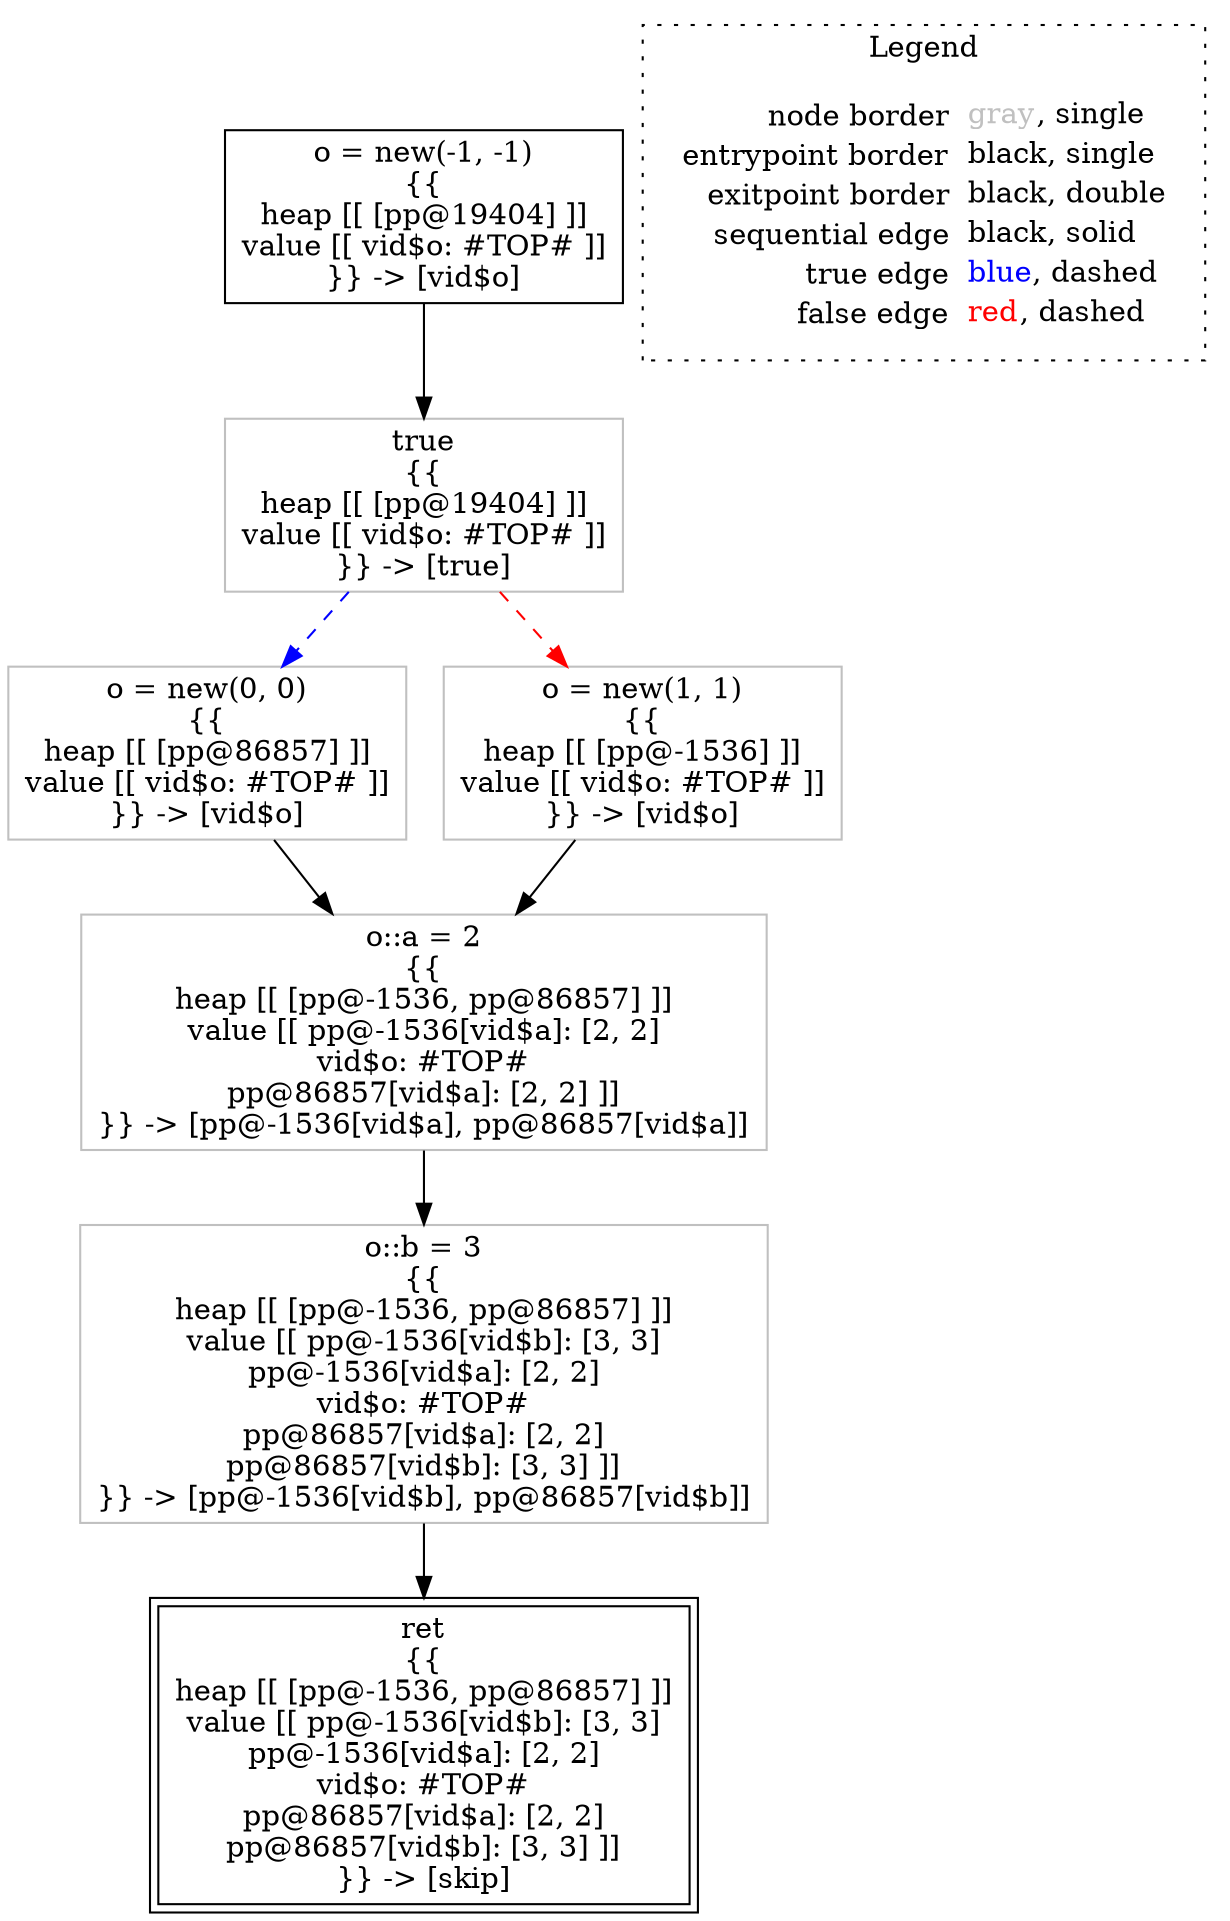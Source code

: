 digraph {
	"node0" [shape="rect",color="black",label=<o = new(-1, -1)<BR/>{{<BR/>heap [[ [pp@19404] ]]<BR/>value [[ vid$o: #TOP# ]]<BR/>}} -&gt; [vid$o]>];
	"node1" [shape="rect",color="gray",label=<o::a = 2<BR/>{{<BR/>heap [[ [pp@-1536, pp@86857] ]]<BR/>value [[ pp@-1536[vid$a]: [2, 2]<BR/>vid$o: #TOP#<BR/>pp@86857[vid$a]: [2, 2] ]]<BR/>}} -&gt; [pp@-1536[vid$a], pp@86857[vid$a]]>];
	"node2" [shape="rect",color="gray",label=<true<BR/>{{<BR/>heap [[ [pp@19404] ]]<BR/>value [[ vid$o: #TOP# ]]<BR/>}} -&gt; [true]>];
	"node3" [shape="rect",color="gray",label=<o = new(0, 0)<BR/>{{<BR/>heap [[ [pp@86857] ]]<BR/>value [[ vid$o: #TOP# ]]<BR/>}} -&gt; [vid$o]>];
	"node4" [shape="rect",color="black",peripheries="2",label=<ret<BR/>{{<BR/>heap [[ [pp@-1536, pp@86857] ]]<BR/>value [[ pp@-1536[vid$b]: [3, 3]<BR/>pp@-1536[vid$a]: [2, 2]<BR/>vid$o: #TOP#<BR/>pp@86857[vid$a]: [2, 2]<BR/>pp@86857[vid$b]: [3, 3] ]]<BR/>}} -&gt; [skip]>];
	"node5" [shape="rect",color="gray",label=<o::b = 3<BR/>{{<BR/>heap [[ [pp@-1536, pp@86857] ]]<BR/>value [[ pp@-1536[vid$b]: [3, 3]<BR/>pp@-1536[vid$a]: [2, 2]<BR/>vid$o: #TOP#<BR/>pp@86857[vid$a]: [2, 2]<BR/>pp@86857[vid$b]: [3, 3] ]]<BR/>}} -&gt; [pp@-1536[vid$b], pp@86857[vid$b]]>];
	"node6" [shape="rect",color="gray",label=<o = new(1, 1)<BR/>{{<BR/>heap [[ [pp@-1536] ]]<BR/>value [[ vid$o: #TOP# ]]<BR/>}} -&gt; [vid$o]>];
	"node1" -> "node5" [color="black"];
	"node2" -> "node3" [color="blue",style="dashed"];
	"node2" -> "node6" [color="red",style="dashed"];
	"node3" -> "node1" [color="black"];
	"node5" -> "node4" [color="black"];
	"node0" -> "node2" [color="black"];
	"node6" -> "node1" [color="black"];
subgraph cluster_legend {
	label="Legend";
	style=dotted;
	node [shape=plaintext];
	"legend" [label=<<table border="0" cellpadding="2" cellspacing="0" cellborder="0"><tr><td align="right">node border&nbsp;</td><td align="left"><font color="gray">gray</font>, single</td></tr><tr><td align="right">entrypoint border&nbsp;</td><td align="left"><font color="black">black</font>, single</td></tr><tr><td align="right">exitpoint border&nbsp;</td><td align="left"><font color="black">black</font>, double</td></tr><tr><td align="right">sequential edge&nbsp;</td><td align="left"><font color="black">black</font>, solid</td></tr><tr><td align="right">true edge&nbsp;</td><td align="left"><font color="blue">blue</font>, dashed</td></tr><tr><td align="right">false edge&nbsp;</td><td align="left"><font color="red">red</font>, dashed</td></tr></table>>];
}

}
